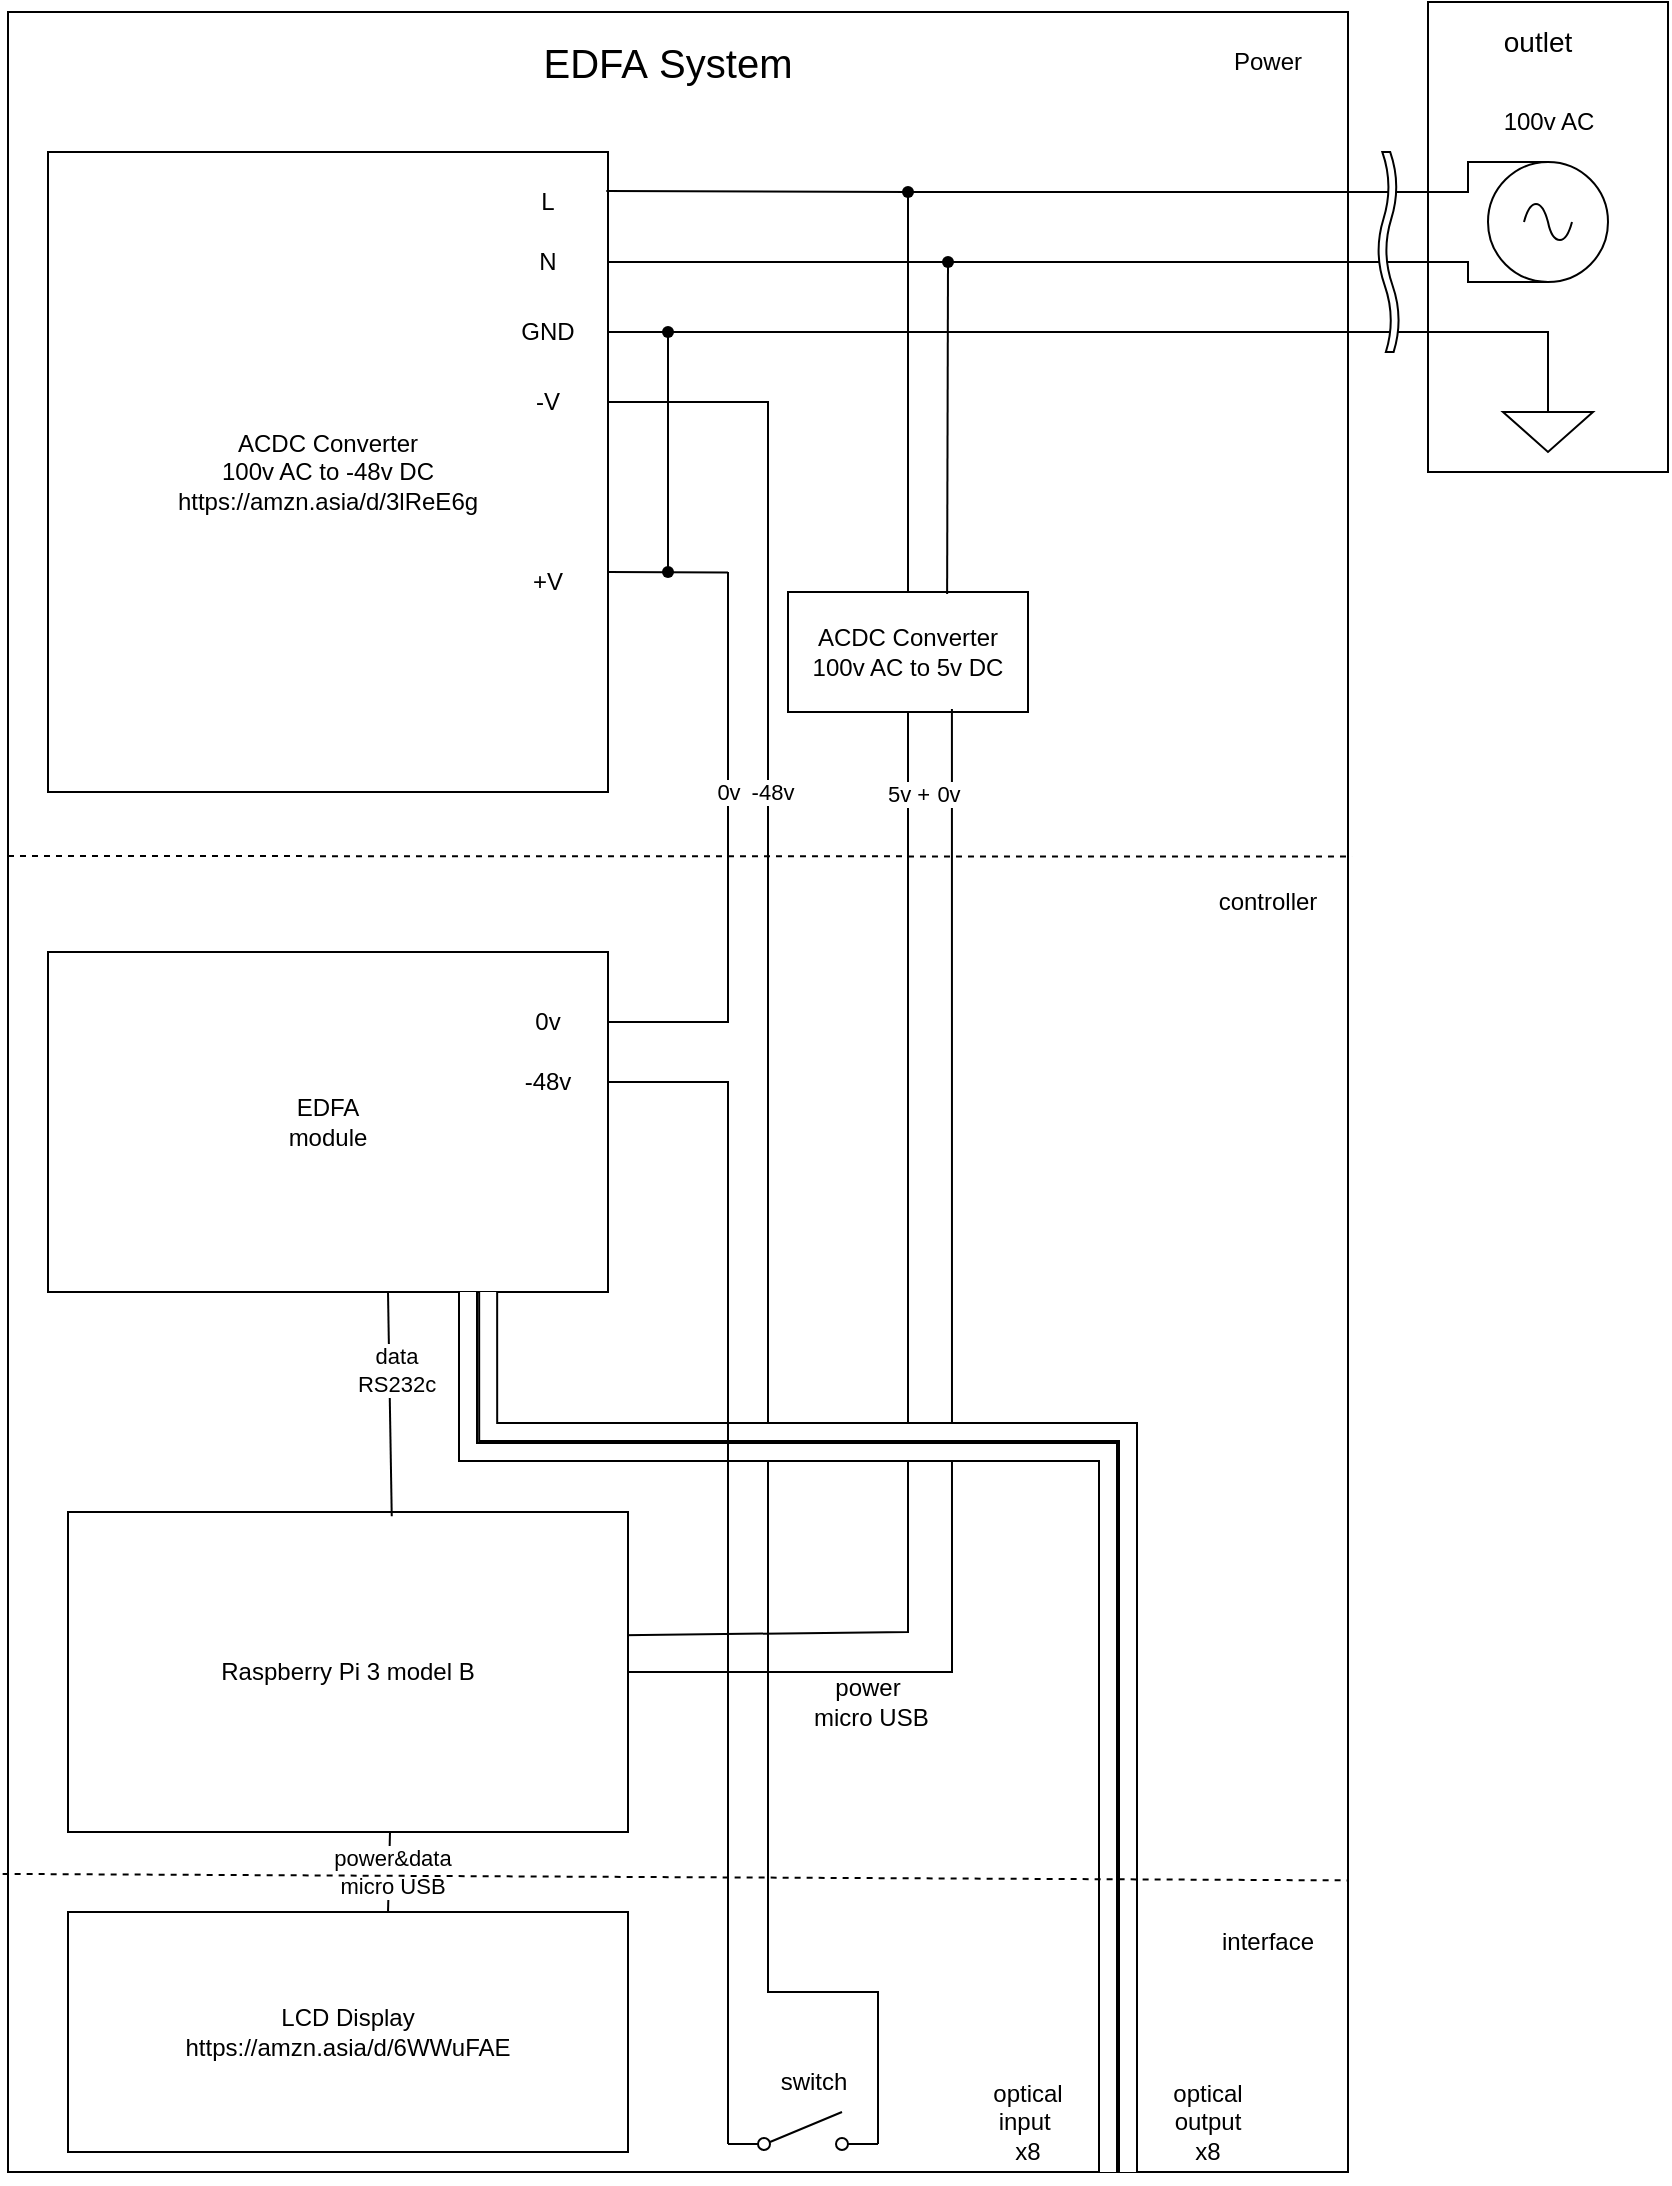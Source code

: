 <mxfile version="24.0.1" type="device">
  <diagram name="Page-1" id="nGUGwbAq-zuzMX0ljmnw">
    <mxGraphModel dx="954" dy="665" grid="1" gridSize="10" guides="1" tooltips="1" connect="1" arrows="1" fold="1" page="1" pageScale="1" pageWidth="850" pageHeight="1100" math="0" shadow="0">
      <root>
        <mxCell id="0" />
        <mxCell id="1" parent="0" />
        <mxCell id="NtqmXox7Fk1DDXxpAHds-93" value="" style="rounded=0;whiteSpace=wrap;html=1;" parent="1" vertex="1">
          <mxGeometry x="720" y="5" width="120" height="235" as="geometry" />
        </mxCell>
        <mxCell id="NtqmXox7Fk1DDXxpAHds-84" value="" style="rounded=0;whiteSpace=wrap;html=1;" parent="1" vertex="1">
          <mxGeometry x="10" y="10" width="670" height="1080" as="geometry" />
        </mxCell>
        <mxCell id="DleMOwhDVylGVQEjeaN0-1" value="" style="pointerEvents=1;verticalLabelPosition=bottom;shadow=0;dashed=0;align=center;html=1;verticalAlign=top;shape=mxgraph.electrical.signal_sources.source;aspect=fixed;points=[[0.5,0,0],[1,0.5,0],[0.5,1,0],[0,0.5,0]];elSignalType=ac;" parent="1" vertex="1">
          <mxGeometry x="750" y="85" width="60" height="60" as="geometry" />
        </mxCell>
        <mxCell id="DleMOwhDVylGVQEjeaN0-2" value="ACDC Converter&lt;div&gt;100v AC to -48v DC&lt;/div&gt;&lt;div&gt;https://amzn.asia/d/3lReE6g&lt;br&gt;&lt;/div&gt;" style="rounded=0;whiteSpace=wrap;html=1;" parent="1" vertex="1">
          <mxGeometry x="30" y="80" width="280" height="320" as="geometry" />
        </mxCell>
        <mxCell id="NtqmXox7Fk1DDXxpAHds-1" value="100v AC" style="text;html=1;align=center;verticalAlign=middle;resizable=0;points=[];autosize=1;strokeColor=none;fillColor=none;" parent="1" vertex="1">
          <mxGeometry x="745" y="50" width="70" height="30" as="geometry" />
        </mxCell>
        <mxCell id="NtqmXox7Fk1DDXxpAHds-2" value="" style="pointerEvents=1;verticalLabelPosition=bottom;shadow=0;dashed=0;align=center;html=1;verticalAlign=top;shape=mxgraph.electrical.signal_sources.signal_ground;" parent="1" vertex="1">
          <mxGeometry x="757.5" y="200" width="45" height="30" as="geometry" />
        </mxCell>
        <mxCell id="NtqmXox7Fk1DDXxpAHds-6" value="GND" style="text;html=1;align=center;verticalAlign=middle;whiteSpace=wrap;rounded=0;" parent="1" vertex="1">
          <mxGeometry x="250" y="155" width="60" height="30" as="geometry" />
        </mxCell>
        <mxCell id="NtqmXox7Fk1DDXxpAHds-7" value="N" style="text;html=1;align=center;verticalAlign=middle;whiteSpace=wrap;rounded=0;" parent="1" vertex="1">
          <mxGeometry x="250" y="120" width="60" height="30" as="geometry" />
        </mxCell>
        <mxCell id="NtqmXox7Fk1DDXxpAHds-10" value="L" style="text;html=1;align=center;verticalAlign=middle;whiteSpace=wrap;rounded=0;" parent="1" vertex="1">
          <mxGeometry x="250" y="90" width="60" height="30" as="geometry" />
        </mxCell>
        <mxCell id="NtqmXox7Fk1DDXxpAHds-12" value="-V" style="text;html=1;align=center;verticalAlign=middle;whiteSpace=wrap;rounded=0;" parent="1" vertex="1">
          <mxGeometry x="250" y="190" width="60" height="30" as="geometry" />
        </mxCell>
        <mxCell id="NtqmXox7Fk1DDXxpAHds-13" value="+V" style="text;html=1;align=center;verticalAlign=middle;whiteSpace=wrap;rounded=0;" parent="1" vertex="1">
          <mxGeometry x="250" y="280" width="60" height="30" as="geometry" />
        </mxCell>
        <mxCell id="NtqmXox7Fk1DDXxpAHds-14" value="" style="endArrow=none;html=1;rounded=0;entryX=1.018;entryY=0.405;entryDx=0;entryDy=0;entryPerimeter=0;" parent="1" edge="1">
          <mxGeometry width="50" height="50" relative="1" as="geometry">
            <mxPoint x="370" y="290.29" as="sourcePoint" />
            <mxPoint x="310.0" y="290" as="targetPoint" />
          </mxGeometry>
        </mxCell>
        <mxCell id="NtqmXox7Fk1DDXxpAHds-17" value="" style="endArrow=none;html=1;rounded=0;entryDx=0;entryDy=0;exitDx=0;exitDy=0;exitPerimeter=0;entryX=0.54;entryY=0.174;entryPerimeter=0;" parent="1" edge="1">
          <mxGeometry width="50" height="50" relative="1" as="geometry">
            <mxPoint x="340" y="170.0" as="sourcePoint" />
            <mxPoint x="340" y="170.0" as="targetPoint" />
            <Array as="points" />
          </mxGeometry>
        </mxCell>
        <mxCell id="NtqmXox7Fk1DDXxpAHds-26" value="" style="endArrow=none;html=1;rounded=0;exitX=0.52;exitY=0.731;exitDx=0;exitDy=0;exitPerimeter=0;" parent="1" edge="1">
          <mxGeometry width="50" height="50" relative="1" as="geometry">
            <mxPoint x="340" y="170.0" as="sourcePoint" />
            <mxPoint x="340" y="170" as="targetPoint" />
          </mxGeometry>
        </mxCell>
        <mxCell id="NtqmXox7Fk1DDXxpAHds-28" value="" style="endArrow=none;html=1;rounded=0;entryX=1;entryY=0.5;entryDx=0;entryDy=0;" parent="1" source="NtqmXox7Fk1DDXxpAHds-70" target="NtqmXox7Fk1DDXxpAHds-6" edge="1">
          <mxGeometry width="50" height="50" relative="1" as="geometry">
            <mxPoint x="340" y="290" as="sourcePoint" />
            <mxPoint x="340" y="170.0" as="targetPoint" />
            <Array as="points">
              <mxPoint x="340" y="170" />
            </Array>
          </mxGeometry>
        </mxCell>
        <mxCell id="NtqmXox7Fk1DDXxpAHds-30" value="" style="endArrow=none;html=1;rounded=0;exitX=1;exitY=0.5;exitDx=0;exitDy=0;" parent="1" source="NtqmXox7Fk1DDXxpAHds-37" edge="1">
          <mxGeometry width="50" height="50" relative="1" as="geometry">
            <mxPoint x="370" y="520" as="sourcePoint" />
            <mxPoint x="370" y="290" as="targetPoint" />
            <Array as="points">
              <mxPoint x="370" y="515" />
            </Array>
          </mxGeometry>
        </mxCell>
        <mxCell id="NtqmXox7Fk1DDXxpAHds-99" value="0v" style="edgeLabel;html=1;align=center;verticalAlign=middle;resizable=0;points=[];" parent="NtqmXox7Fk1DDXxpAHds-30" vertex="1" connectable="0">
          <mxGeometry x="0.785" relative="1" as="geometry">
            <mxPoint y="79" as="offset" />
          </mxGeometry>
        </mxCell>
        <mxCell id="NtqmXox7Fk1DDXxpAHds-31" value="" style="endArrow=none;html=1;rounded=0;entryX=1;entryY=0.5;entryDx=0;entryDy=0;exitX=1;exitY=0.8;exitDx=0;exitDy=0;" parent="1" source="3KfbxpIJTLIYvLziHxxJ-1" target="NtqmXox7Fk1DDXxpAHds-12" edge="1">
          <mxGeometry width="50" height="50" relative="1" as="geometry">
            <mxPoint x="400" y="610" as="sourcePoint" />
            <mxPoint x="380" y="210" as="targetPoint" />
            <Array as="points">
              <mxPoint x="445" y="1000" />
              <mxPoint x="390" y="1000" />
              <mxPoint x="390" y="545" />
              <mxPoint x="390" y="205" />
            </Array>
          </mxGeometry>
        </mxCell>
        <mxCell id="NtqmXox7Fk1DDXxpAHds-98" value="-48v" style="edgeLabel;html=1;align=center;verticalAlign=middle;resizable=0;points=[];" parent="NtqmXox7Fk1DDXxpAHds-31" vertex="1" connectable="0">
          <mxGeometry x="0.625" y="-2" relative="1" as="geometry">
            <mxPoint y="86" as="offset" />
          </mxGeometry>
        </mxCell>
        <mxCell id="NtqmXox7Fk1DDXxpAHds-33" value="EDFA&lt;div&gt;module&lt;/div&gt;" style="rounded=0;whiteSpace=wrap;html=1;" parent="1" vertex="1">
          <mxGeometry x="30" y="480" width="280" height="170" as="geometry" />
        </mxCell>
        <mxCell id="NtqmXox7Fk1DDXxpAHds-37" value="0v" style="text;html=1;align=center;verticalAlign=middle;whiteSpace=wrap;rounded=0;" parent="1" vertex="1">
          <mxGeometry x="250" y="500" width="60" height="30" as="geometry" />
        </mxCell>
        <mxCell id="NtqmXox7Fk1DDXxpAHds-38" value="-48v" style="text;html=1;align=center;verticalAlign=middle;whiteSpace=wrap;rounded=0;" parent="1" vertex="1">
          <mxGeometry x="250" y="530" width="60" height="30" as="geometry" />
        </mxCell>
        <mxCell id="NtqmXox7Fk1DDXxpAHds-40" value="ACDC Converter&lt;div&gt;100v AC to 5v DC&lt;/div&gt;" style="rounded=0;whiteSpace=wrap;html=1;" parent="1" vertex="1">
          <mxGeometry x="400" y="300" width="120" height="60" as="geometry" />
        </mxCell>
        <mxCell id="NtqmXox7Fk1DDXxpAHds-42" value="" style="endArrow=none;html=1;rounded=0;exitX=0.663;exitY=0.017;exitDx=0;exitDy=0;exitPerimeter=0;entryX=0.388;entryY=0.6;entryDx=0;entryDy=0;entryPerimeter=0;" parent="1" source="NtqmXox7Fk1DDXxpAHds-40" target="NtqmXox7Fk1DDXxpAHds-76" edge="1">
          <mxGeometry width="50" height="50" relative="1" as="geometry">
            <mxPoint x="540.0" y="275" as="sourcePoint" />
            <mxPoint x="540" y="135" as="targetPoint" />
          </mxGeometry>
        </mxCell>
        <mxCell id="NtqmXox7Fk1DDXxpAHds-46" value="" style="endArrow=none;html=1;rounded=0;entryX=0.5;entryY=1;entryDx=0;entryDy=0;exitX=0.991;exitY=0.385;exitDx=0;exitDy=0;exitPerimeter=0;" parent="1" source="NtqmXox7Fk1DDXxpAHds-48" target="NtqmXox7Fk1DDXxpAHds-40" edge="1">
          <mxGeometry width="50" height="50" relative="1" as="geometry">
            <mxPoint x="490" y="790" as="sourcePoint" />
            <mxPoint x="450" y="560" as="targetPoint" />
            <Array as="points">
              <mxPoint x="460" y="820" />
            </Array>
          </mxGeometry>
        </mxCell>
        <mxCell id="NtqmXox7Fk1DDXxpAHds-52" value="5v +" style="edgeLabel;html=1;align=center;verticalAlign=middle;resizable=0;points=[];" parent="NtqmXox7Fk1DDXxpAHds-46" vertex="1" connectable="0">
          <mxGeometry x="0.758" y="3" relative="1" as="geometry">
            <mxPoint x="3" y="-32" as="offset" />
          </mxGeometry>
        </mxCell>
        <mxCell id="NtqmXox7Fk1DDXxpAHds-47" value="" style="endArrow=none;html=1;rounded=0;entryX=0.683;entryY=0.975;entryDx=0;entryDy=0;entryPerimeter=0;exitX=1;exitY=0.5;exitDx=0;exitDy=0;" parent="1" source="NtqmXox7Fk1DDXxpAHds-48" target="NtqmXox7Fk1DDXxpAHds-40" edge="1">
          <mxGeometry width="50" height="50" relative="1" as="geometry">
            <mxPoint x="542" y="800" as="sourcePoint" />
            <mxPoint x="450" y="560" as="targetPoint" />
            <Array as="points">
              <mxPoint x="482" y="840" />
            </Array>
          </mxGeometry>
        </mxCell>
        <mxCell id="NtqmXox7Fk1DDXxpAHds-53" value="0v" style="edgeLabel;html=1;align=center;verticalAlign=middle;resizable=0;points=[];" parent="NtqmXox7Fk1DDXxpAHds-47" vertex="1" connectable="0">
          <mxGeometry x="0.78" y="-1" relative="1" as="geometry">
            <mxPoint x="-3" y="-29" as="offset" />
          </mxGeometry>
        </mxCell>
        <mxCell id="NtqmXox7Fk1DDXxpAHds-48" value="Raspberry Pi 3 model B" style="rounded=0;whiteSpace=wrap;html=1;" parent="1" vertex="1">
          <mxGeometry x="40" y="760" width="280" height="160" as="geometry" />
        </mxCell>
        <mxCell id="NtqmXox7Fk1DDXxpAHds-54" value="power&lt;div&gt;&amp;nbsp;micro USB&lt;/div&gt;" style="text;html=1;align=center;verticalAlign=middle;whiteSpace=wrap;rounded=0;" parent="1" vertex="1">
          <mxGeometry x="390" y="840" width="100" height="30" as="geometry" />
        </mxCell>
        <mxCell id="NtqmXox7Fk1DDXxpAHds-58" value="" style="endArrow=none;html=1;rounded=0;entryX=0.704;entryY=0.995;entryDx=0;entryDy=0;entryPerimeter=0;exitX=0.675;exitY=0.008;exitDx=0;exitDy=0;exitPerimeter=0;" parent="1" edge="1">
          <mxGeometry width="50" height="50" relative="1" as="geometry">
            <mxPoint x="201.88" y="762.13" as="sourcePoint" />
            <mxPoint x="200" y="650.0" as="targetPoint" />
          </mxGeometry>
        </mxCell>
        <mxCell id="NtqmXox7Fk1DDXxpAHds-59" value="&lt;div&gt;data&lt;/div&gt;RS232c" style="edgeLabel;html=1;align=center;verticalAlign=middle;resizable=0;points=[];" parent="NtqmXox7Fk1DDXxpAHds-58" vertex="1" connectable="0">
          <mxGeometry x="0.311" y="-3" relative="1" as="geometry">
            <mxPoint as="offset" />
          </mxGeometry>
        </mxCell>
        <mxCell id="NtqmXox7Fk1DDXxpAHds-60" value="LCD Display&lt;div&gt;https://amzn.asia/d/6WWuFAE&lt;br&gt;&lt;/div&gt;" style="rounded=0;whiteSpace=wrap;html=1;" parent="1" vertex="1">
          <mxGeometry x="40" y="960" width="280" height="120" as="geometry" />
        </mxCell>
        <mxCell id="NtqmXox7Fk1DDXxpAHds-61" value="" style="endArrow=none;html=1;rounded=0;exitX=0.425;exitY=0.003;exitDx=0;exitDy=0;exitPerimeter=0;" parent="1" edge="1">
          <mxGeometry width="50" height="50" relative="1" as="geometry">
            <mxPoint x="200" y="960.36" as="sourcePoint" />
            <mxPoint x="201" y="920" as="targetPoint" />
          </mxGeometry>
        </mxCell>
        <mxCell id="NtqmXox7Fk1DDXxpAHds-62" value="power&amp;amp;data&lt;div&gt;micro USB&lt;/div&gt;" style="edgeLabel;html=1;align=center;verticalAlign=middle;resizable=0;points=[];" parent="NtqmXox7Fk1DDXxpAHds-61" vertex="1" connectable="0">
          <mxGeometry x="0.041" y="-1" relative="1" as="geometry">
            <mxPoint as="offset" />
          </mxGeometry>
        </mxCell>
        <mxCell id="NtqmXox7Fk1DDXxpAHds-68" value="" style="endArrow=none;html=1;rounded=0;entryDx=0;entryDy=0;exitX=0.5;exitY=0;exitDx=0;exitDy=0;exitPerimeter=0;entryPerimeter=0;" parent="1" source="NtqmXox7Fk1DDXxpAHds-2" edge="1">
          <mxGeometry width="50" height="50" relative="1" as="geometry">
            <mxPoint x="828" y="160" as="sourcePoint" />
            <mxPoint x="340" y="170.0" as="targetPoint" />
            <Array as="points">
              <mxPoint x="780" y="170" />
              <mxPoint x="720" y="170" />
            </Array>
          </mxGeometry>
        </mxCell>
        <mxCell id="NtqmXox7Fk1DDXxpAHds-69" value="" style="shape=waypoint;sketch=0;fillStyle=solid;size=6;pointerEvents=1;points=[];fillColor=none;resizable=0;rotatable=0;perimeter=centerPerimeter;snapToPoint=1;" parent="1" vertex="1">
          <mxGeometry x="330" y="160" width="20" height="20" as="geometry" />
        </mxCell>
        <mxCell id="NtqmXox7Fk1DDXxpAHds-71" value="" style="endArrow=none;html=1;rounded=0;" parent="1" target="NtqmXox7Fk1DDXxpAHds-70" edge="1">
          <mxGeometry width="50" height="50" relative="1" as="geometry">
            <mxPoint x="340" y="290" as="sourcePoint" />
            <mxPoint x="340" y="170.0" as="targetPoint" />
          </mxGeometry>
        </mxCell>
        <mxCell id="NtqmXox7Fk1DDXxpAHds-70" value="" style="shape=waypoint;sketch=0;fillStyle=solid;size=6;pointerEvents=1;points=[];fillColor=none;resizable=0;rotatable=0;perimeter=centerPerimeter;snapToPoint=1;" parent="1" vertex="1">
          <mxGeometry x="330" y="280" width="20" height="20" as="geometry" />
        </mxCell>
        <mxCell id="NtqmXox7Fk1DDXxpAHds-75" value="" style="endArrow=none;html=1;rounded=0;entryDx=0;entryDy=0;entryPerimeter=0;exitX=0.997;exitY=0.061;exitDx=0;exitDy=0;exitPerimeter=0;" parent="1" source="DleMOwhDVylGVQEjeaN0-2" target="NtqmXox7Fk1DDXxpAHds-72" edge="1">
          <mxGeometry width="50" height="50" relative="1" as="geometry">
            <mxPoint x="309" y="100" as="sourcePoint" />
            <mxPoint x="755" y="80" as="targetPoint" />
            <Array as="points" />
          </mxGeometry>
        </mxCell>
        <mxCell id="NtqmXox7Fk1DDXxpAHds-77" value="" style="endArrow=none;html=1;rounded=0;entryDx=0;entryDy=0;entryPerimeter=0;exitX=1;exitY=0.5;exitDx=0;exitDy=0;" parent="1" source="NtqmXox7Fk1DDXxpAHds-7" target="NtqmXox7Fk1DDXxpAHds-76" edge="1">
          <mxGeometry width="50" height="50" relative="1" as="geometry">
            <mxPoint x="310" y="135" as="sourcePoint" />
            <mxPoint x="815" y="80" as="targetPoint" />
            <Array as="points" />
          </mxGeometry>
        </mxCell>
        <mxCell id="NtqmXox7Fk1DDXxpAHds-76" value="" style="shape=waypoint;sketch=0;fillStyle=solid;size=6;pointerEvents=1;points=[];fillColor=none;resizable=0;rotatable=0;perimeter=centerPerimeter;snapToPoint=1;" parent="1" vertex="1">
          <mxGeometry x="470" y="125" width="20" height="20" as="geometry" />
        </mxCell>
        <mxCell id="NtqmXox7Fk1DDXxpAHds-78" value="" style="endArrow=none;html=1;rounded=0;exitDx=0;exitDy=0;" parent="1" source="NtqmXox7Fk1DDXxpAHds-72" edge="1">
          <mxGeometry width="50" height="50" relative="1" as="geometry">
            <mxPoint x="530" y="210" as="sourcePoint" />
            <mxPoint x="520" y="100" as="targetPoint" />
          </mxGeometry>
        </mxCell>
        <mxCell id="NtqmXox7Fk1DDXxpAHds-79" value="" style="endArrow=none;html=1;rounded=0;exitX=0.5;exitY=0;exitDx=0;exitDy=0;" parent="1" source="NtqmXox7Fk1DDXxpAHds-40" target="NtqmXox7Fk1DDXxpAHds-72" edge="1">
          <mxGeometry width="50" height="50" relative="1" as="geometry">
            <mxPoint x="520" y="300" as="sourcePoint" />
            <mxPoint x="520" y="100" as="targetPoint" />
          </mxGeometry>
        </mxCell>
        <mxCell id="NtqmXox7Fk1DDXxpAHds-72" value="" style="shape=waypoint;sketch=0;fillStyle=solid;size=6;pointerEvents=1;points=[];fillColor=none;resizable=0;rotatable=0;perimeter=centerPerimeter;snapToPoint=1;" parent="1" vertex="1">
          <mxGeometry x="450" y="90" width="20" height="20" as="geometry" />
        </mxCell>
        <mxCell id="NtqmXox7Fk1DDXxpAHds-82" value="&lt;font style=&quot;font-size: 14px;&quot;&gt;outlet&lt;/font&gt;" style="text;html=1;align=center;verticalAlign=middle;whiteSpace=wrap;rounded=0;" parent="1" vertex="1">
          <mxGeometry x="745" y="10" width="60" height="30" as="geometry" />
        </mxCell>
        <mxCell id="NtqmXox7Fk1DDXxpAHds-83" value="&lt;font style=&quot;font-size: 20px;&quot;&gt;EDFA&amp;nbsp;&lt;span style=&quot;background-color: initial;&quot;&gt;System&lt;/span&gt;&lt;/font&gt;" style="text;html=1;align=center;verticalAlign=middle;whiteSpace=wrap;rounded=0;" parent="1" vertex="1">
          <mxGeometry x="260" y="20" width="160" height="30" as="geometry" />
        </mxCell>
        <mxCell id="NtqmXox7Fk1DDXxpAHds-86" value="" style="shape=filledEdge;curved=0;rounded=0;fixDash=1;endArrow=none;strokeWidth=10;fillColor=#ffffff;edgeStyle=orthogonalEdgeStyle;html=1;exitX=0.75;exitY=1;exitDx=0;exitDy=0;" parent="1" source="NtqmXox7Fk1DDXxpAHds-33" edge="1">
          <mxGeometry width="60" height="40" relative="1" as="geometry">
            <mxPoint x="600" y="610" as="sourcePoint" />
            <mxPoint x="560" y="1090" as="targetPoint" />
            <Array as="points">
              <mxPoint x="240" y="730" />
            </Array>
          </mxGeometry>
        </mxCell>
        <mxCell id="NtqmXox7Fk1DDXxpAHds-88" value="optical input&amp;nbsp;&lt;div&gt;x8&lt;/div&gt;" style="text;html=1;align=center;verticalAlign=middle;whiteSpace=wrap;rounded=0;" parent="1" vertex="1">
          <mxGeometry x="490" y="1050" width="60" height="30" as="geometry" />
        </mxCell>
        <mxCell id="NtqmXox7Fk1DDXxpAHds-89" value="optical&lt;div&gt;output&lt;/div&gt;&lt;div&gt;x8&lt;/div&gt;" style="text;html=1;align=center;verticalAlign=middle;whiteSpace=wrap;rounded=0;" parent="1" vertex="1">
          <mxGeometry x="580" y="1050" width="60" height="30" as="geometry" />
        </mxCell>
        <mxCell id="NtqmXox7Fk1DDXxpAHds-90" value="" style="shape=filledEdge;curved=0;rounded=0;fixDash=1;endArrow=none;strokeWidth=10;fillColor=#ffffff;edgeStyle=orthogonalEdgeStyle;html=1;entryX=0.786;entryY=1;entryDx=0;entryDy=0;entryPerimeter=0;" parent="1" target="NtqmXox7Fk1DDXxpAHds-33" edge="1">
          <mxGeometry width="60" height="40" relative="1" as="geometry">
            <mxPoint x="570" y="1090" as="sourcePoint" />
            <mxPoint x="490" y="700" as="targetPoint" />
            <Array as="points">
              <mxPoint x="570" y="720" />
              <mxPoint x="250" y="720" />
            </Array>
          </mxGeometry>
        </mxCell>
        <mxCell id="NtqmXox7Fk1DDXxpAHds-94" value="" style="endArrow=none;html=1;rounded=0;exitX=0.358;exitY=0.57;exitDx=0;exitDy=0;exitPerimeter=0;entryX=0.5;entryY=1;entryDx=0;entryDy=0;entryPerimeter=0;" parent="1" source="NtqmXox7Fk1DDXxpAHds-76" target="DleMOwhDVylGVQEjeaN0-1" edge="1">
          <mxGeometry width="50" height="50" relative="1" as="geometry">
            <mxPoint x="620" y="70" as="sourcePoint" />
            <mxPoint x="670" y="20" as="targetPoint" />
            <Array as="points">
              <mxPoint x="740" y="135" />
              <mxPoint x="740" y="145" />
            </Array>
          </mxGeometry>
        </mxCell>
        <mxCell id="NtqmXox7Fk1DDXxpAHds-95" value="" style="endArrow=none;html=1;rounded=0;exitX=0.418;exitY=0.668;exitDx=0;exitDy=0;exitPerimeter=0;entryX=0.5;entryY=0;entryDx=0;entryDy=0;entryPerimeter=0;" parent="1" source="NtqmXox7Fk1DDXxpAHds-72" target="DleMOwhDVylGVQEjeaN0-1" edge="1">
          <mxGeometry width="50" height="50" relative="1" as="geometry">
            <mxPoint x="620" y="70" as="sourcePoint" />
            <mxPoint x="670" y="20" as="targetPoint" />
            <Array as="points">
              <mxPoint x="740" y="100" />
              <mxPoint x="740" y="85" />
            </Array>
          </mxGeometry>
        </mxCell>
        <mxCell id="NtqmXox7Fk1DDXxpAHds-96" value="" style="verticalLabelPosition=bottom;verticalAlign=top;html=1;shape=mxgraph.basic.wave2;dy=0.61;rotation=89;" parent="1" vertex="1">
          <mxGeometry x="650" y="125" width="100" height="10" as="geometry" />
        </mxCell>
        <mxCell id="3KfbxpIJTLIYvLziHxxJ-1" value="" style="html=1;shape=mxgraph.electrical.electro-mechanical.singleSwitch;aspect=fixed;elSwitchState=off;" vertex="1" parent="1">
          <mxGeometry x="370" y="1060" width="75" height="20" as="geometry" />
        </mxCell>
        <mxCell id="3KfbxpIJTLIYvLziHxxJ-2" value="" style="endArrow=none;html=1;rounded=0;entryX=1;entryY=0.5;entryDx=0;entryDy=0;exitX=0;exitY=0.8;exitDx=0;exitDy=0;" edge="1" parent="1" source="3KfbxpIJTLIYvLziHxxJ-1" target="NtqmXox7Fk1DDXxpAHds-38">
          <mxGeometry width="50" height="50" relative="1" as="geometry">
            <mxPoint x="400" y="810" as="sourcePoint" />
            <mxPoint x="450" y="760" as="targetPoint" />
            <Array as="points">
              <mxPoint x="370" y="545" />
            </Array>
          </mxGeometry>
        </mxCell>
        <mxCell id="3KfbxpIJTLIYvLziHxxJ-3" value="switch" style="text;html=1;align=center;verticalAlign=middle;whiteSpace=wrap;rounded=0;" vertex="1" parent="1">
          <mxGeometry x="382.5" y="1030" width="60" height="30" as="geometry" />
        </mxCell>
        <mxCell id="3KfbxpIJTLIYvLziHxxJ-4" value="" style="endArrow=none;dashed=1;html=1;rounded=0;exitX=-0.004;exitY=0.862;exitDx=0;exitDy=0;exitPerimeter=0;entryX=1;entryY=0.865;entryDx=0;entryDy=0;entryPerimeter=0;" edge="1" parent="1" source="NtqmXox7Fk1DDXxpAHds-84" target="NtqmXox7Fk1DDXxpAHds-84">
          <mxGeometry width="50" height="50" relative="1" as="geometry">
            <mxPoint x="400" y="1050" as="sourcePoint" />
            <mxPoint x="450" y="1000" as="targetPoint" />
          </mxGeometry>
        </mxCell>
        <mxCell id="3KfbxpIJTLIYvLziHxxJ-5" value="interface" style="text;html=1;align=center;verticalAlign=middle;whiteSpace=wrap;rounded=0;" vertex="1" parent="1">
          <mxGeometry x="610" y="960" width="60" height="30" as="geometry" />
        </mxCell>
        <mxCell id="3KfbxpIJTLIYvLziHxxJ-7" value="" style="endArrow=none;dashed=1;html=1;rounded=0;entryX=1.003;entryY=0.391;entryDx=0;entryDy=0;entryPerimeter=0;" edge="1" parent="1" target="NtqmXox7Fk1DDXxpAHds-84">
          <mxGeometry width="50" height="50" relative="1" as="geometry">
            <mxPoint x="10" y="432" as="sourcePoint" />
            <mxPoint x="450" y="460" as="targetPoint" />
          </mxGeometry>
        </mxCell>
        <mxCell id="3KfbxpIJTLIYvLziHxxJ-8" value="controller" style="text;html=1;align=center;verticalAlign=middle;whiteSpace=wrap;rounded=0;" vertex="1" parent="1">
          <mxGeometry x="610" y="440" width="60" height="30" as="geometry" />
        </mxCell>
        <mxCell id="3KfbxpIJTLIYvLziHxxJ-9" value="Power" style="text;html=1;align=center;verticalAlign=middle;whiteSpace=wrap;rounded=0;" vertex="1" parent="1">
          <mxGeometry x="610" y="20" width="60" height="30" as="geometry" />
        </mxCell>
      </root>
    </mxGraphModel>
  </diagram>
</mxfile>
